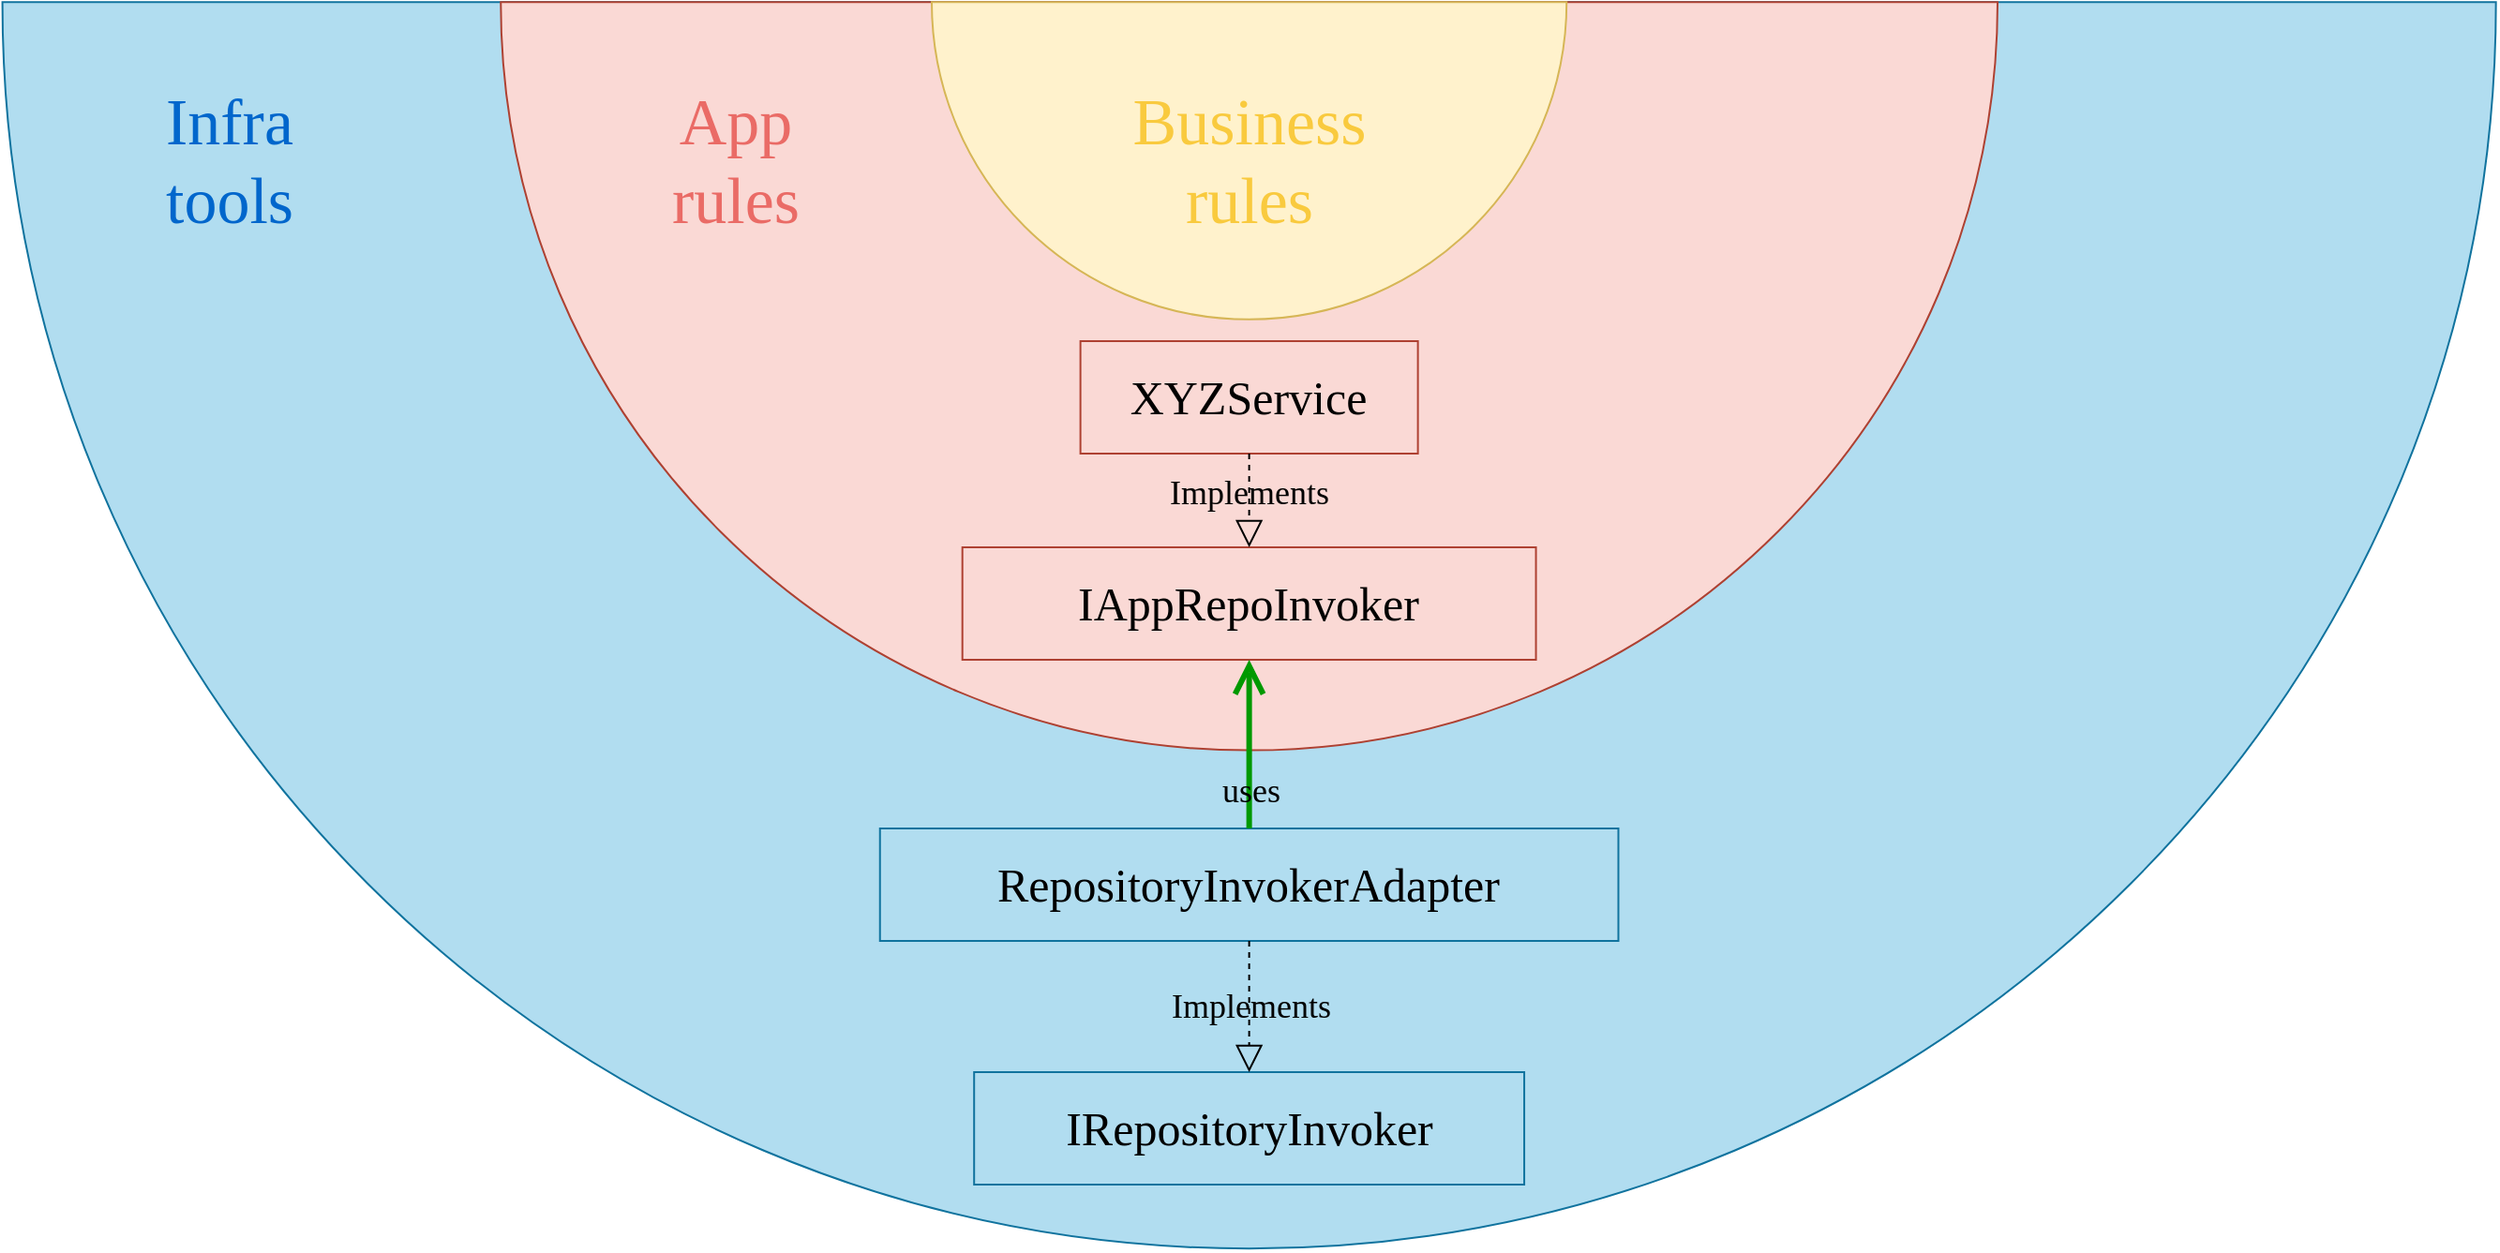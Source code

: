 <mxfile version="24.6.4" type="device" pages="5">
  <diagram name="Page-1" id="ZgKWM9bZ2FYvVSLqgu-F">
    <mxGraphModel dx="2052" dy="2644" grid="1" gridSize="10" guides="1" tooltips="1" connect="1" arrows="1" fold="1" page="1" pageScale="1" pageWidth="850" pageHeight="1100" math="0" shadow="0">
      <root>
        <mxCell id="0" />
        <mxCell id="1" parent="0" />
        <mxCell id="wsWo7CRpbEcM7KAHz1Ok-19" value="" style="verticalLabelPosition=bottom;verticalAlign=top;html=1;shape=mxgraph.basic.half_circle;rotation=0;fontFamily=menlo;fillColor=#b1ddf0;strokeColor=#10739e;" vertex="1" parent="1">
          <mxGeometry x="74.29" y="-290.88" width="1330.04" height="665.02" as="geometry" />
        </mxCell>
        <mxCell id="wsWo7CRpbEcM7KAHz1Ok-15" value="" style="verticalLabelPosition=bottom;verticalAlign=top;html=1;shape=mxgraph.basic.half_circle;rotation=0;fontFamily=menlo;fillColor=#fad9d5;strokeColor=#ae4132;" vertex="1" parent="1">
          <mxGeometry x="340.12" y="-290.88" width="798.38" height="399.19" as="geometry" />
        </mxCell>
        <mxCell id="wsWo7CRpbEcM7KAHz1Ok-14" value="" style="verticalLabelPosition=bottom;verticalAlign=top;html=1;shape=mxgraph.basic.half_circle;rotation=0;fontFamily=menlo;fillColor=#fff2cc;strokeColor=#d6b656;" vertex="1" parent="1">
          <mxGeometry x="570" y="-290.88" width="338.62" height="169.31" as="geometry" />
        </mxCell>
        <mxCell id="wsWo7CRpbEcM7KAHz1Ok-17" value="&lt;font style=&quot;font-size: 35px;&quot;&gt;Business&lt;/font&gt;&lt;div&gt;&lt;font style=&quot;font-size: 35px;&quot;&gt;rules&lt;/font&gt;&lt;/div&gt;" style="text;html=1;align=center;verticalAlign=middle;resizable=0;points=[];autosize=1;strokeColor=none;fillColor=none;fontStyle=0;fontFamily=menlo;fontColor=#f9ca3e;" vertex="1" parent="1">
          <mxGeometry x="644.31" y="-256.23" width="190" height="100" as="geometry" />
        </mxCell>
        <mxCell id="wsWo7CRpbEcM7KAHz1Ok-18" value="&lt;font style=&quot;font-size: 35px;&quot;&gt;App&lt;/font&gt;&lt;div&gt;&lt;font style=&quot;font-size: 35px;&quot;&gt;rules&lt;/font&gt;&lt;/div&gt;" style="text;html=1;align=center;verticalAlign=middle;resizable=0;points=[];autosize=1;strokeColor=none;fillColor=none;fontStyle=0;fontFamily=menlo;fontColor=#EA6B66;" vertex="1" parent="1">
          <mxGeometry x="400" y="-256.23" width="130" height="100" as="geometry" />
        </mxCell>
        <mxCell id="wsWo7CRpbEcM7KAHz1Ok-21" value="&lt;font&gt;&lt;span style=&quot;font-size: 35px;&quot;&gt;Infra&lt;/span&gt;&lt;/font&gt;&lt;div&gt;&lt;font&gt;&lt;span style=&quot;font-size: 35px;&quot;&gt;tools&lt;/span&gt;&lt;/font&gt;&lt;/div&gt;" style="text;html=1;align=center;verticalAlign=middle;resizable=0;points=[];autosize=1;strokeColor=none;fillColor=none;fontStyle=0;fontFamily=menlo;fontColor=#0066CC;" vertex="1" parent="1">
          <mxGeometry x="130" y="-256.23" width="130" height="100" as="geometry" />
        </mxCell>
        <mxCell id="wsWo7CRpbEcM7KAHz1Ok-4" value="&lt;font style=&quot;font-size: 25px;&quot;&gt;XYZService&lt;/font&gt;" style="whiteSpace=wrap;html=1;fontFamily=menlo;fontSize=25;fillColor=#fad9d5;strokeColor=#ae4132;" vertex="1" parent="1">
          <mxGeometry x="649.31" y="-110" width="180" height="60" as="geometry" />
        </mxCell>
        <mxCell id="wsWo7CRpbEcM7KAHz1Ok-7" value="&lt;font style=&quot;font-size: 25px;&quot;&gt;IAppRepoInvoker&lt;/font&gt;" style="whiteSpace=wrap;html=1;fontFamily=menlo;fontSize=25;fillColor=#fad9d5;strokeColor=#ae4132;" vertex="1" parent="1">
          <mxGeometry x="586.345" width="305.93" height="60" as="geometry" />
        </mxCell>
        <mxCell id="wsWo7CRpbEcM7KAHz1Ok-8" value="" style="endArrow=block;dashed=1;endFill=0;endSize=12;html=1;rounded=0;entryX=0.5;entryY=0;entryDx=0;entryDy=0;exitX=0.5;exitY=1;exitDx=0;exitDy=0;edgeStyle=orthogonalEdgeStyle;fontFamily=menlo;" edge="1" parent="1" source="wsWo7CRpbEcM7KAHz1Ok-4" target="wsWo7CRpbEcM7KAHz1Ok-7">
          <mxGeometry width="160" relative="1" as="geometry">
            <mxPoint x="1353.18" y="120" as="sourcePoint" />
            <mxPoint x="1493.18" y="210" as="targetPoint" />
          </mxGeometry>
        </mxCell>
        <mxCell id="wsWo7CRpbEcM7KAHz1Ok-11" value="&lt;font style=&quot;font-size: 18px;&quot;&gt;Implements&lt;/font&gt;" style="edgeLabel;html=1;align=center;verticalAlign=middle;resizable=0;points=[];fontColor=#000000;fontFamily=menlo;fontSize=18;labelBackgroundColor=none;" vertex="1" connectable="0" parent="wsWo7CRpbEcM7KAHz1Ok-8">
          <mxGeometry x="-0.186" y="-1" relative="1" as="geometry">
            <mxPoint as="offset" />
          </mxGeometry>
        </mxCell>
        <mxCell id="wsWo7CRpbEcM7KAHz1Ok-3" value="&lt;font style=&quot;font-size: 25px;&quot;&gt;RepositoryInvokerAdapter&lt;/font&gt;" style="whiteSpace=wrap;html=1;fontFamily=menlo;fontSize=25;fillColor=#b1ddf0;strokeColor=#10739e;" vertex="1" parent="1">
          <mxGeometry x="542.375" y="150" width="393.87" height="60" as="geometry" />
        </mxCell>
        <mxCell id="wsWo7CRpbEcM7KAHz1Ok-10" value="" style="endArrow=open;endFill=1;endSize=12;html=1;rounded=0;entryX=0.5;entryY=1;entryDx=0;entryDy=0;exitX=0.5;exitY=0;exitDx=0;exitDy=0;edgeStyle=orthogonalEdgeStyle;fontFamily=menlo;strokeWidth=3;strokeColor=#009900;" edge="1" parent="1" source="wsWo7CRpbEcM7KAHz1Ok-3" target="wsWo7CRpbEcM7KAHz1Ok-7">
          <mxGeometry width="160" relative="1" as="geometry">
            <mxPoint x="563.18" y="250" as="sourcePoint" />
            <mxPoint x="723.18" y="250" as="targetPoint" />
          </mxGeometry>
        </mxCell>
        <mxCell id="wsWo7CRpbEcM7KAHz1Ok-12" value="&lt;font style=&quot;font-size: 18px;&quot;&gt;uses&lt;/font&gt;" style="edgeLabel;html=1;align=center;verticalAlign=middle;resizable=0;points=[];fontColor=#000000;fontFamily=menlo;fontSize=18;labelBackgroundColor=none;" vertex="1" connectable="0" parent="wsWo7CRpbEcM7KAHz1Ok-10">
          <mxGeometry x="-0.02" relative="1" as="geometry">
            <mxPoint y="24" as="offset" />
          </mxGeometry>
        </mxCell>
        <mxCell id="wsWo7CRpbEcM7KAHz1Ok-5" value="&lt;font style=&quot;font-size: 25px;&quot;&gt;IRepositoryInvoker&lt;/font&gt;" style="whiteSpace=wrap;html=1;fontFamily=menlo;fontSize=25;fillColor=#b1ddf0;strokeColor=#10739e;" vertex="1" parent="1">
          <mxGeometry x="592.595" y="280" width="293.43" height="60" as="geometry" />
        </mxCell>
        <mxCell id="wsWo7CRpbEcM7KAHz1Ok-6" value="" style="endArrow=block;dashed=1;endFill=0;endSize=12;html=1;rounded=0;entryX=0.5;entryY=0;entryDx=0;entryDy=0;exitX=0.5;exitY=1;exitDx=0;exitDy=0;edgeStyle=orthogonalEdgeStyle;fontFamily=menlo;" edge="1" parent="1" source="wsWo7CRpbEcM7KAHz1Ok-3" target="wsWo7CRpbEcM7KAHz1Ok-5">
          <mxGeometry width="160" relative="1" as="geometry">
            <mxPoint x="563.18" y="250" as="sourcePoint" />
            <mxPoint x="723.18" y="250" as="targetPoint" />
          </mxGeometry>
        </mxCell>
        <mxCell id="wsWo7CRpbEcM7KAHz1Ok-13" value="&lt;span style=&quot;font-size: 18px;&quot;&gt;Implements&lt;/span&gt;" style="edgeLabel;html=1;align=center;verticalAlign=middle;resizable=0;points=[];fontColor=#000000;fontFamily=menlo;fontSize=18;labelBackgroundColor=none;" vertex="1" connectable="0" parent="wsWo7CRpbEcM7KAHz1Ok-6">
          <mxGeometry x="-0.005" relative="1" as="geometry">
            <mxPoint as="offset" />
          </mxGeometry>
        </mxCell>
      </root>
    </mxGraphModel>
  </diagram>
  <diagram id="GVr8TLmWJ6m1hPvlIQAJ" name="Page-2">
    <mxGraphModel dx="1026" dy="743" grid="1" gridSize="10" guides="1" tooltips="1" connect="1" arrows="1" fold="1" page="1" pageScale="1" pageWidth="850" pageHeight="1100" math="0" shadow="0">
      <root>
        <mxCell id="0" />
        <mxCell id="1" parent="0" />
        <mxCell id="6tFj-X0tbPknP7TDzQJk-7" value="" style="rounded=0;whiteSpace=wrap;html=1;fillColor=#eeeeee;strokeColor=#ffcc99;" parent="1" vertex="1">
          <mxGeometry x="160" y="70" width="500" height="150" as="geometry" />
        </mxCell>
        <mxCell id="6tFj-X0tbPknP7TDzQJk-13" value="" style="rounded=0;whiteSpace=wrap;html=1;fillColor=#eeeeee;strokeColor=#e1d5e7;" parent="1" vertex="1">
          <mxGeometry x="160" y="300" width="500" height="130" as="geometry" />
        </mxCell>
        <mxCell id="6tFj-X0tbPknP7TDzQJk-12" value="" style="rounded=0;whiteSpace=wrap;html=1;fillColor=#eeeeee;strokeColor=#cce5ff;" parent="1" vertex="1">
          <mxGeometry x="160" y="220" width="500" height="80" as="geometry" />
        </mxCell>
        <mxCell id="6tFj-X0tbPknP7TDzQJk-1" value="Logic" style="rounded=0;whiteSpace=wrap;html=1;fontFamily=menlo;fillColor=#cdeb8b;strokeColor=#36393d;" parent="1" vertex="1">
          <mxGeometry x="170" y="120" width="120" height="40" as="geometry" />
        </mxCell>
        <mxCell id="6tFj-X0tbPknP7TDzQJk-2" value="IAppRepoInvoker" style="rounded=0;whiteSpace=wrap;html=1;fontFamily=menlo;fillColor=#b0e3e6;strokeColor=#0e8088;" parent="1" vertex="1">
          <mxGeometry x="365" y="160" width="125" height="40" as="geometry" />
        </mxCell>
        <mxCell id="6tFj-X0tbPknP7TDzQJk-8" value="IAppRepoDiscovery" style="rounded=0;whiteSpace=wrap;html=1;fontFamily=menlo;fillColor=#b0e3e6;strokeColor=#0e8088;" parent="1" vertex="1">
          <mxGeometry x="510" y="80" width="125" height="40" as="geometry" />
        </mxCell>
        <mxCell id="6tFj-X0tbPknP7TDzQJk-10" value="Service" style="rounded=0;whiteSpace=wrap;html=1;fontFamily=menlo;fillColor=#cdeb8b;strokeColor=#36393d;" parent="1" vertex="1">
          <mxGeometry x="170" y="240" width="120" height="40" as="geometry" />
        </mxCell>
        <mxCell id="6tFj-X0tbPknP7TDzQJk-11" value="" style="endArrow=block;dashed=1;endFill=0;endSize=12;html=1;rounded=0;entryX=0.5;entryY=1;entryDx=0;entryDy=0;exitX=1;exitY=0.5;exitDx=0;exitDy=0;edgeStyle=orthogonalEdgeStyle;" parent="1" source="6tFj-X0tbPknP7TDzQJk-10" target="6tFj-X0tbPknP7TDzQJk-2" edge="1">
          <mxGeometry width="160" relative="1" as="geometry">
            <mxPoint x="290" y="430" as="sourcePoint" />
            <mxPoint x="430" y="240" as="targetPoint" />
          </mxGeometry>
        </mxCell>
        <mxCell id="6tFj-X0tbPknP7TDzQJk-14" value="RepoInvokerAdapter" style="rounded=0;whiteSpace=wrap;html=1;fontFamily=menlo;fillColor=#cdeb8b;strokeColor=#36393d;" parent="1" vertex="1">
          <mxGeometry x="170" y="310" width="150" height="40" as="geometry" />
        </mxCell>
        <mxCell id="6tFj-X0tbPknP7TDzQJk-15" value="IRepositoryInvoker" style="rounded=0;whiteSpace=wrap;html=1;fontFamily=menlo;fillColor=#e1d5e7;strokeColor=#9673a6;" parent="1" vertex="1">
          <mxGeometry x="170" y="380" width="150" height="40" as="geometry" />
        </mxCell>
        <mxCell id="6tFj-X0tbPknP7TDzQJk-18" value="" style="endArrow=open;endFill=1;endSize=12;html=1;rounded=0;entryX=0;entryY=0.5;entryDx=0;entryDy=0;exitX=1;exitY=0.5;exitDx=0;exitDy=0;edgeStyle=orthogonalEdgeStyle;" parent="1" source="6tFj-X0tbPknP7TDzQJk-1" target="6tFj-X0tbPknP7TDzQJk-8" edge="1">
          <mxGeometry width="160" relative="1" as="geometry">
            <mxPoint x="-40" y="390" as="sourcePoint" />
            <mxPoint x="120" y="390" as="targetPoint" />
          </mxGeometry>
        </mxCell>
        <mxCell id="6tFj-X0tbPknP7TDzQJk-19" value="" style="endArrow=open;endFill=1;endSize=12;html=1;rounded=0;entryX=0;entryY=0.5;entryDx=0;entryDy=0;exitX=0.5;exitY=1;exitDx=0;exitDy=0;edgeStyle=orthogonalEdgeStyle;" parent="1" source="6tFj-X0tbPknP7TDzQJk-1" target="6tFj-X0tbPknP7TDzQJk-2" edge="1">
          <mxGeometry width="160" relative="1" as="geometry">
            <mxPoint x="300" y="160" as="sourcePoint" />
            <mxPoint x="375" y="120" as="targetPoint" />
          </mxGeometry>
        </mxCell>
        <mxCell id="6tFj-X0tbPknP7TDzQJk-20" value="" style="endArrow=open;endFill=1;endSize=12;html=1;rounded=0;entryX=0.75;entryY=1;entryDx=0;entryDy=0;exitX=1;exitY=0.5;exitDx=0;exitDy=0;edgeStyle=orthogonalEdgeStyle;" parent="1" source="6tFj-X0tbPknP7TDzQJk-14" target="6tFj-X0tbPknP7TDzQJk-2" edge="1">
          <mxGeometry width="160" relative="1" as="geometry">
            <mxPoint x="-40" y="390" as="sourcePoint" />
            <mxPoint x="120" y="390" as="targetPoint" />
          </mxGeometry>
        </mxCell>
        <mxCell id="6tFj-X0tbPknP7TDzQJk-21" value="" style="endArrow=block;dashed=1;endFill=0;endSize=12;html=1;rounded=0;entryX=0.5;entryY=0;entryDx=0;entryDy=0;exitX=0.5;exitY=1;exitDx=0;exitDy=0;edgeStyle=orthogonalEdgeStyle;" parent="1" source="6tFj-X0tbPknP7TDzQJk-14" target="6tFj-X0tbPknP7TDzQJk-15" edge="1">
          <mxGeometry width="160" relative="1" as="geometry">
            <mxPoint x="300" y="330" as="sourcePoint" />
            <mxPoint x="437" y="230" as="targetPoint" />
          </mxGeometry>
        </mxCell>
        <mxCell id="6tFj-X0tbPknP7TDzQJk-23" value="RepoDiscoveryAdapter" style="rounded=0;whiteSpace=wrap;html=1;fontFamily=menlo;fillColor=#cdeb8b;strokeColor=#36393d;" parent="1" vertex="1">
          <mxGeometry x="497.5" y="310" width="150" height="40" as="geometry" />
        </mxCell>
        <mxCell id="6tFj-X0tbPknP7TDzQJk-24" value="RepositoryDiscovery" style="rounded=0;whiteSpace=wrap;html=1;fontFamily=menlo;fillColor=#e1d5e7;strokeColor=#9673a6;" parent="1" vertex="1">
          <mxGeometry x="497.5" y="380" width="150" height="40" as="geometry" />
        </mxCell>
        <mxCell id="6tFj-X0tbPknP7TDzQJk-25" value="" style="endArrow=block;dashed=1;endFill=0;endSize=12;html=1;rounded=0;entryX=0.5;entryY=1;entryDx=0;entryDy=0;exitX=0.5;exitY=0;exitDx=0;exitDy=0;edgeStyle=orthogonalEdgeStyle;" parent="1" source="6tFj-X0tbPknP7TDzQJk-23" target="6tFj-X0tbPknP7TDzQJk-8" edge="1">
          <mxGeometry width="160" relative="1" as="geometry">
            <mxPoint x="300" y="330" as="sourcePoint" />
            <mxPoint x="437" y="230" as="targetPoint" />
          </mxGeometry>
        </mxCell>
        <mxCell id="6tFj-X0tbPknP7TDzQJk-26" value="" style="endArrow=open;endFill=1;endSize=12;html=1;rounded=0;entryX=0.5;entryY=0;entryDx=0;entryDy=0;exitX=0.5;exitY=1;exitDx=0;exitDy=0;" parent="1" source="6tFj-X0tbPknP7TDzQJk-23" target="6tFj-X0tbPknP7TDzQJk-24" edge="1">
          <mxGeometry width="160" relative="1" as="geometry">
            <mxPoint x="330" y="490" as="sourcePoint" />
            <mxPoint x="469" y="230" as="targetPoint" />
          </mxGeometry>
        </mxCell>
        <mxCell id="6tFj-X0tbPknP7TDzQJk-30" value="Core" style="html=1;whiteSpace=wrap;rotation=-90;fillColor=#ffcc99;strokeColor=none;" parent="1" vertex="1">
          <mxGeometry x="75" y="135" width="150" height="20" as="geometry" />
        </mxCell>
        <mxCell id="6tFj-X0tbPknP7TDzQJk-31" value="App" style="html=1;whiteSpace=wrap;rotation=-90;fillColor=#cce5ff;strokeColor=none;" parent="1" vertex="1">
          <mxGeometry x="110" y="250" width="80" height="20" as="geometry" />
        </mxCell>
        <mxCell id="6tFj-X0tbPknP7TDzQJk-32" value="Infra" style="html=1;whiteSpace=wrap;rotation=-90;fillColor=#e1d5e7;strokeColor=none;" parent="1" vertex="1">
          <mxGeometry x="85" y="355" width="130" height="20" as="geometry" />
        </mxCell>
      </root>
    </mxGraphModel>
  </diagram>
  <diagram name="Page-3" id="BJ8CShvHMhnZIDGWk29s">
    <mxGraphModel dx="1026" dy="743" grid="1" gridSize="10" guides="1" tooltips="1" connect="1" arrows="1" fold="1" page="1" pageScale="1" pageWidth="850" pageHeight="1100" math="0" shadow="0">
      <root>
        <mxCell id="C4HTTPle2WAxQ-_xg0aB-0" />
        <mxCell id="C4HTTPle2WAxQ-_xg0aB-1" parent="C4HTTPle2WAxQ-_xg0aB-0" />
        <mxCell id="5Ru4cV3EY5tFGdCL1MbW-0" value="" style="rounded=0;whiteSpace=wrap;html=1;fillColor=#eeeeee;strokeColor=#ffcc99;" parent="C4HTTPle2WAxQ-_xg0aB-1" vertex="1">
          <mxGeometry x="160" y="70" width="500" height="150" as="geometry" />
        </mxCell>
        <mxCell id="5Ru4cV3EY5tFGdCL1MbW-1" value="" style="rounded=0;whiteSpace=wrap;html=1;fillColor=#eeeeee;strokeColor=#e1d5e7;" parent="C4HTTPle2WAxQ-_xg0aB-1" vertex="1">
          <mxGeometry x="160" y="300" width="500" height="130" as="geometry" />
        </mxCell>
        <mxCell id="5Ru4cV3EY5tFGdCL1MbW-2" value="" style="rounded=0;whiteSpace=wrap;html=1;fillColor=#eeeeee;strokeColor=#cce5ff;" parent="C4HTTPle2WAxQ-_xg0aB-1" vertex="1">
          <mxGeometry x="160" y="220" width="500" height="80" as="geometry" />
        </mxCell>
        <mxCell id="5Ru4cV3EY5tFGdCL1MbW-3" value="Logic" style="rounded=0;whiteSpace=wrap;html=1;fontFamily=menlo;fillColor=#cdeb8b;strokeColor=#36393d;" parent="C4HTTPle2WAxQ-_xg0aB-1" vertex="1">
          <mxGeometry x="170" y="120" width="120" height="40" as="geometry" />
        </mxCell>
        <mxCell id="5Ru4cV3EY5tFGdCL1MbW-4" value="IAppRepoInvoker" style="rounded=0;whiteSpace=wrap;html=1;fontFamily=menlo;fillColor=#b0e3e6;strokeColor=#0e8088;" parent="C4HTTPle2WAxQ-_xg0aB-1" vertex="1">
          <mxGeometry x="365" y="160" width="125" height="40" as="geometry" />
        </mxCell>
        <mxCell id="5Ru4cV3EY5tFGdCL1MbW-5" value="IAppRepoDiscovery" style="rounded=0;whiteSpace=wrap;html=1;fontFamily=menlo;fillColor=#b0e3e6;strokeColor=#0e8088;" parent="C4HTTPle2WAxQ-_xg0aB-1" vertex="1">
          <mxGeometry x="510" y="80" width="125" height="40" as="geometry" />
        </mxCell>
        <mxCell id="5Ru4cV3EY5tFGdCL1MbW-6" value="Service" style="rounded=0;whiteSpace=wrap;html=1;fontFamily=menlo;fillColor=#cdeb8b;strokeColor=#36393d;" parent="C4HTTPle2WAxQ-_xg0aB-1" vertex="1">
          <mxGeometry x="170" y="240" width="120" height="40" as="geometry" />
        </mxCell>
        <mxCell id="5Ru4cV3EY5tFGdCL1MbW-7" value="" style="endArrow=block;dashed=1;endFill=0;endSize=12;html=1;rounded=0;entryX=0.5;entryY=1;entryDx=0;entryDy=0;exitX=0.5;exitY=0;exitDx=0;exitDy=0;edgeStyle=orthogonalEdgeStyle;" parent="C4HTTPle2WAxQ-_xg0aB-1" source="5Ru4cV3EY5tFGdCL1MbW-21" target="5Ru4cV3EY5tFGdCL1MbW-4" edge="1">
          <mxGeometry width="160" relative="1" as="geometry">
            <mxPoint x="290" y="430" as="sourcePoint" />
            <mxPoint x="430" y="240" as="targetPoint" />
            <Array as="points">
              <mxPoint x="380" y="230" />
              <mxPoint x="427" y="230" />
            </Array>
          </mxGeometry>
        </mxCell>
        <mxCell id="5Ru4cV3EY5tFGdCL1MbW-8" value="RepoInvokerAdapter" style="rounded=0;whiteSpace=wrap;html=1;fontFamily=menlo;fillColor=#cdeb8b;strokeColor=#36393d;" parent="C4HTTPle2WAxQ-_xg0aB-1" vertex="1">
          <mxGeometry x="170" y="310" width="150" height="40" as="geometry" />
        </mxCell>
        <mxCell id="5Ru4cV3EY5tFGdCL1MbW-9" value="IRepositoryInvoker" style="rounded=0;whiteSpace=wrap;html=1;fontFamily=menlo;fillColor=#e1d5e7;strokeColor=#9673a6;" parent="C4HTTPle2WAxQ-_xg0aB-1" vertex="1">
          <mxGeometry x="170" y="380" width="150" height="40" as="geometry" />
        </mxCell>
        <mxCell id="5Ru4cV3EY5tFGdCL1MbW-10" value="" style="endArrow=open;endFill=1;endSize=12;html=1;rounded=0;entryX=0;entryY=0.5;entryDx=0;entryDy=0;exitX=1;exitY=0.5;exitDx=0;exitDy=0;edgeStyle=orthogonalEdgeStyle;" parent="C4HTTPle2WAxQ-_xg0aB-1" source="5Ru4cV3EY5tFGdCL1MbW-3" target="5Ru4cV3EY5tFGdCL1MbW-5" edge="1">
          <mxGeometry width="160" relative="1" as="geometry">
            <mxPoint x="-40" y="390" as="sourcePoint" />
            <mxPoint x="120" y="390" as="targetPoint" />
          </mxGeometry>
        </mxCell>
        <mxCell id="5Ru4cV3EY5tFGdCL1MbW-11" value="" style="endArrow=open;endFill=1;endSize=12;html=1;rounded=0;entryX=0;entryY=0.5;entryDx=0;entryDy=0;exitX=0.5;exitY=1;exitDx=0;exitDy=0;edgeStyle=orthogonalEdgeStyle;" parent="C4HTTPle2WAxQ-_xg0aB-1" source="5Ru4cV3EY5tFGdCL1MbW-3" target="5Ru4cV3EY5tFGdCL1MbW-4" edge="1">
          <mxGeometry width="160" relative="1" as="geometry">
            <mxPoint x="300" y="160" as="sourcePoint" />
            <mxPoint x="375" y="120" as="targetPoint" />
          </mxGeometry>
        </mxCell>
        <mxCell id="5Ru4cV3EY5tFGdCL1MbW-12" value="" style="endArrow=open;endFill=1;endSize=12;html=1;rounded=0;entryX=0.75;entryY=1;entryDx=0;entryDy=0;exitX=1;exitY=0.5;exitDx=0;exitDy=0;edgeStyle=orthogonalEdgeStyle;" parent="C4HTTPle2WAxQ-_xg0aB-1" source="5Ru4cV3EY5tFGdCL1MbW-8" target="5Ru4cV3EY5tFGdCL1MbW-4" edge="1">
          <mxGeometry width="160" relative="1" as="geometry">
            <mxPoint x="-40" y="390" as="sourcePoint" />
            <mxPoint x="120" y="390" as="targetPoint" />
          </mxGeometry>
        </mxCell>
        <mxCell id="5Ru4cV3EY5tFGdCL1MbW-13" value="" style="endArrow=block;dashed=1;endFill=0;endSize=12;html=1;rounded=0;entryX=0.5;entryY=0;entryDx=0;entryDy=0;exitX=0.5;exitY=1;exitDx=0;exitDy=0;edgeStyle=orthogonalEdgeStyle;" parent="C4HTTPle2WAxQ-_xg0aB-1" source="5Ru4cV3EY5tFGdCL1MbW-8" target="5Ru4cV3EY5tFGdCL1MbW-9" edge="1">
          <mxGeometry width="160" relative="1" as="geometry">
            <mxPoint x="300" y="330" as="sourcePoint" />
            <mxPoint x="437" y="230" as="targetPoint" />
          </mxGeometry>
        </mxCell>
        <mxCell id="5Ru4cV3EY5tFGdCL1MbW-14" value="RepoDiscoveryAdapter" style="rounded=0;whiteSpace=wrap;html=1;fontFamily=menlo;fillColor=#cdeb8b;strokeColor=#36393d;" parent="C4HTTPle2WAxQ-_xg0aB-1" vertex="1">
          <mxGeometry x="497.5" y="310" width="150" height="40" as="geometry" />
        </mxCell>
        <mxCell id="5Ru4cV3EY5tFGdCL1MbW-15" value="RepositoryDiscovery" style="rounded=0;whiteSpace=wrap;html=1;fontFamily=menlo;fillColor=#e1d5e7;strokeColor=#9673a6;" parent="C4HTTPle2WAxQ-_xg0aB-1" vertex="1">
          <mxGeometry x="497.5" y="380" width="150" height="40" as="geometry" />
        </mxCell>
        <mxCell id="5Ru4cV3EY5tFGdCL1MbW-16" value="" style="endArrow=block;dashed=1;endFill=0;endSize=12;html=1;rounded=0;entryX=0.5;entryY=1;entryDx=0;entryDy=0;exitX=0.5;exitY=0;exitDx=0;exitDy=0;edgeStyle=orthogonalEdgeStyle;" parent="C4HTTPle2WAxQ-_xg0aB-1" source="5Ru4cV3EY5tFGdCL1MbW-14" target="5Ru4cV3EY5tFGdCL1MbW-5" edge="1">
          <mxGeometry width="160" relative="1" as="geometry">
            <mxPoint x="300" y="330" as="sourcePoint" />
            <mxPoint x="437" y="230" as="targetPoint" />
          </mxGeometry>
        </mxCell>
        <mxCell id="5Ru4cV3EY5tFGdCL1MbW-17" value="" style="endArrow=open;endFill=1;endSize=12;html=1;rounded=0;entryX=0.5;entryY=0;entryDx=0;entryDy=0;exitX=0.5;exitY=1;exitDx=0;exitDy=0;" parent="C4HTTPle2WAxQ-_xg0aB-1" source="5Ru4cV3EY5tFGdCL1MbW-14" target="5Ru4cV3EY5tFGdCL1MbW-15" edge="1">
          <mxGeometry width="160" relative="1" as="geometry">
            <mxPoint x="330" y="490" as="sourcePoint" />
            <mxPoint x="469" y="230" as="targetPoint" />
          </mxGeometry>
        </mxCell>
        <mxCell id="5Ru4cV3EY5tFGdCL1MbW-18" value="Core" style="html=1;whiteSpace=wrap;rotation=-90;fillColor=#ffcc99;strokeColor=none;" parent="C4HTTPle2WAxQ-_xg0aB-1" vertex="1">
          <mxGeometry x="75" y="135" width="150" height="20" as="geometry" />
        </mxCell>
        <mxCell id="5Ru4cV3EY5tFGdCL1MbW-19" value="App" style="html=1;whiteSpace=wrap;rotation=-90;fillColor=#cce5ff;strokeColor=none;" parent="C4HTTPle2WAxQ-_xg0aB-1" vertex="1">
          <mxGeometry x="110" y="250" width="80" height="20" as="geometry" />
        </mxCell>
        <mxCell id="5Ru4cV3EY5tFGdCL1MbW-20" value="Infra" style="html=1;whiteSpace=wrap;rotation=-90;fillColor=#e1d5e7;strokeColor=none;" parent="C4HTTPle2WAxQ-_xg0aB-1" vertex="1">
          <mxGeometry x="85" y="355" width="130" height="20" as="geometry" />
        </mxCell>
        <mxCell id="5Ru4cV3EY5tFGdCL1MbW-21" value="RepoInvoker" style="rounded=0;whiteSpace=wrap;html=1;fontFamily=menlo;fillColor=#ffcccc;strokeColor=#36393d;" parent="C4HTTPle2WAxQ-_xg0aB-1" vertex="1">
          <mxGeometry x="320" y="240" width="120" height="40" as="geometry" />
        </mxCell>
        <mxCell id="5Ru4cV3EY5tFGdCL1MbW-22" value="" style="endArrow=open;endFill=1;endSize=12;html=1;rounded=0;entryX=1;entryY=0.5;entryDx=0;entryDy=0;exitX=0;exitY=0.5;exitDx=0;exitDy=0;edgeStyle=orthogonalEdgeStyle;" parent="C4HTTPle2WAxQ-_xg0aB-1" source="5Ru4cV3EY5tFGdCL1MbW-21" target="5Ru4cV3EY5tFGdCL1MbW-6" edge="1">
          <mxGeometry width="160" relative="1" as="geometry">
            <mxPoint x="300" y="150" as="sourcePoint" />
            <mxPoint x="375" y="190" as="targetPoint" />
          </mxGeometry>
        </mxCell>
      </root>
    </mxGraphModel>
  </diagram>
  <diagram name="Page-4" id="HmtpOn7n4awZeynksFmc">
    <mxGraphModel dx="684" dy="495" grid="1" gridSize="10" guides="1" tooltips="1" connect="1" arrows="1" fold="1" page="1" pageScale="1" pageWidth="850" pageHeight="1100" math="0" shadow="0">
      <root>
        <mxCell id="o5u1NAnicBwlMVuPSQyU-0" />
        <mxCell id="o5u1NAnicBwlMVuPSQyU-1" parent="o5u1NAnicBwlMVuPSQyU-0" />
        <mxCell id="o5u1NAnicBwlMVuPSQyU-3" value="" style="rounded=0;whiteSpace=wrap;html=1;fillColor=#eeeeee;strokeColor=#e1d5e7;" parent="o5u1NAnicBwlMVuPSQyU-1" vertex="1">
          <mxGeometry x="160" y="360" width="500" height="130" as="geometry" />
        </mxCell>
        <mxCell id="o5u1NAnicBwlMVuPSQyU-2" value="" style="rounded=0;whiteSpace=wrap;html=1;fillColor=#eeeeee;strokeColor=#ffcc99;" parent="o5u1NAnicBwlMVuPSQyU-1" vertex="1">
          <mxGeometry x="160" y="110" width="500" height="110" as="geometry" />
        </mxCell>
        <mxCell id="o5u1NAnicBwlMVuPSQyU-4" value="" style="rounded=0;whiteSpace=wrap;html=1;fillColor=#eeeeee;strokeColor=#cce5ff;" parent="o5u1NAnicBwlMVuPSQyU-1" vertex="1">
          <mxGeometry x="160" y="220" width="500" height="140" as="geometry" />
        </mxCell>
        <mxCell id="Aa-UAUC7tR6IetQLY6LU-0" value="RepoHTTPInvoker" style="rounded=0;whiteSpace=wrap;html=1;fontFamily=menlo;fillColor=#ffcccc;strokeColor=#36393d;" parent="o5u1NAnicBwlMVuPSQyU-1" vertex="1">
          <mxGeometry x="386" y="314" width="130" height="40" as="geometry" />
        </mxCell>
        <mxCell id="TEdXxtwS2bGDz4C09WtM-0" value="RepoHTTPReceiver" style="rounded=0;whiteSpace=wrap;html=1;fontFamily=menlo;fillColor=#f9f7ed;strokeColor=#B3B3B3;" parent="o5u1NAnicBwlMVuPSQyU-1" vertex="1">
          <mxGeometry x="370" y="286" width="130" height="40" as="geometry" />
        </mxCell>
        <mxCell id="o5u1NAnicBwlMVuPSQyU-5" value="Logic" style="rounded=0;whiteSpace=wrap;html=1;fontFamily=menlo;fillColor=#cdeb8b;strokeColor=#36393d;" parent="o5u1NAnicBwlMVuPSQyU-1" vertex="1">
          <mxGeometry x="170" y="120" width="120" height="40" as="geometry" />
        </mxCell>
        <mxCell id="o5u1NAnicBwlMVuPSQyU-6" value="IAppRepoInvoker" style="rounded=0;whiteSpace=wrap;html=1;fontFamily=menlo;fillColor=#b0e3e6;strokeColor=#0e8088;" parent="o5u1NAnicBwlMVuPSQyU-1" vertex="1">
          <mxGeometry x="318" y="160" width="125" height="40" as="geometry" />
        </mxCell>
        <mxCell id="o5u1NAnicBwlMVuPSQyU-7" value="IAppRepoDiscovery" style="rounded=0;whiteSpace=wrap;html=1;fontFamily=menlo;fillColor=#b0e3e6;strokeColor=#0e8088;" parent="o5u1NAnicBwlMVuPSQyU-1" vertex="1">
          <mxGeometry x="503" y="120" width="125" height="40" as="geometry" />
        </mxCell>
        <mxCell id="o5u1NAnicBwlMVuPSQyU-8" value="Service" style="rounded=0;whiteSpace=wrap;html=1;fontFamily=menlo;fillColor=#cdeb8b;strokeColor=#36393d;" parent="o5u1NAnicBwlMVuPSQyU-1" vertex="1">
          <mxGeometry x="170" y="265" width="120" height="40" as="geometry" />
        </mxCell>
        <mxCell id="o5u1NAnicBwlMVuPSQyU-9" value="" style="endArrow=block;dashed=1;endFill=0;endSize=12;html=1;rounded=0;entryX=0.5;entryY=1;entryDx=0;entryDy=0;exitX=0.5;exitY=0;exitDx=0;exitDy=0;edgeStyle=orthogonalEdgeStyle;" parent="o5u1NAnicBwlMVuPSQyU-1" source="o5u1NAnicBwlMVuPSQyU-23" target="o5u1NAnicBwlMVuPSQyU-6" edge="1">
          <mxGeometry width="160" relative="1" as="geometry">
            <mxPoint x="290" y="430" as="sourcePoint" />
            <mxPoint x="430" y="240" as="targetPoint" />
            <Array as="points">
              <mxPoint x="435" y="230" />
              <mxPoint x="381" y="230" />
            </Array>
          </mxGeometry>
        </mxCell>
        <mxCell id="o5u1NAnicBwlMVuPSQyU-10" value="RepoInvokerAdapter" style="rounded=0;whiteSpace=wrap;html=1;fontFamily=menlo;fillColor=#cdeb8b;strokeColor=#36393d;" parent="o5u1NAnicBwlMVuPSQyU-1" vertex="1">
          <mxGeometry x="170" y="370" width="150" height="40" as="geometry" />
        </mxCell>
        <mxCell id="o5u1NAnicBwlMVuPSQyU-11" value="IRepositoryInvoker" style="rounded=0;whiteSpace=wrap;html=1;fontFamily=menlo;fillColor=#e1d5e7;strokeColor=#9673a6;" parent="o5u1NAnicBwlMVuPSQyU-1" vertex="1">
          <mxGeometry x="170" y="440" width="150" height="40" as="geometry" />
        </mxCell>
        <mxCell id="o5u1NAnicBwlMVuPSQyU-12" value="" style="endArrow=open;endFill=1;endSize=12;html=1;rounded=0;entryX=0;entryY=0.5;entryDx=0;entryDy=0;exitX=1;exitY=0.5;exitDx=0;exitDy=0;edgeStyle=orthogonalEdgeStyle;" parent="o5u1NAnicBwlMVuPSQyU-1" source="o5u1NAnicBwlMVuPSQyU-5" target="o5u1NAnicBwlMVuPSQyU-7" edge="1">
          <mxGeometry width="160" relative="1" as="geometry">
            <mxPoint x="-40" y="390" as="sourcePoint" />
            <mxPoint x="120" y="390" as="targetPoint" />
          </mxGeometry>
        </mxCell>
        <mxCell id="o5u1NAnicBwlMVuPSQyU-13" value="" style="endArrow=open;endFill=1;endSize=12;html=1;rounded=0;entryX=0;entryY=0.5;entryDx=0;entryDy=0;exitX=0.5;exitY=1;exitDx=0;exitDy=0;edgeStyle=orthogonalEdgeStyle;" parent="o5u1NAnicBwlMVuPSQyU-1" source="o5u1NAnicBwlMVuPSQyU-5" target="o5u1NAnicBwlMVuPSQyU-6" edge="1">
          <mxGeometry width="160" relative="1" as="geometry">
            <mxPoint x="300" y="160" as="sourcePoint" />
            <mxPoint x="375" y="120" as="targetPoint" />
          </mxGeometry>
        </mxCell>
        <mxCell id="o5u1NAnicBwlMVuPSQyU-14" value="" style="endArrow=open;endFill=1;endSize=12;html=1;rounded=0;entryX=0.25;entryY=1;entryDx=0;entryDy=0;edgeStyle=orthogonalEdgeStyle;jumpStyle=none;" parent="o5u1NAnicBwlMVuPSQyU-1" target="o5u1NAnicBwlMVuPSQyU-6" edge="1">
          <mxGeometry width="160" relative="1" as="geometry">
            <mxPoint x="320" y="390" as="sourcePoint" />
            <mxPoint x="120" y="390" as="targetPoint" />
            <Array as="points">
              <mxPoint x="350" y="390" />
              <mxPoint x="350" y="295" />
            </Array>
          </mxGeometry>
        </mxCell>
        <mxCell id="o5u1NAnicBwlMVuPSQyU-15" value="" style="endArrow=block;dashed=1;endFill=0;endSize=12;html=1;rounded=0;entryX=0.5;entryY=0;entryDx=0;entryDy=0;exitX=0.5;exitY=1;exitDx=0;exitDy=0;edgeStyle=orthogonalEdgeStyle;" parent="o5u1NAnicBwlMVuPSQyU-1" source="o5u1NAnicBwlMVuPSQyU-10" target="o5u1NAnicBwlMVuPSQyU-11" edge="1">
          <mxGeometry width="160" relative="1" as="geometry">
            <mxPoint x="300" y="330" as="sourcePoint" />
            <mxPoint x="437" y="230" as="targetPoint" />
          </mxGeometry>
        </mxCell>
        <mxCell id="o5u1NAnicBwlMVuPSQyU-16" value="RepoDiscoveryAdapter" style="rounded=0;whiteSpace=wrap;html=1;fontFamily=menlo;fillColor=#cdeb8b;strokeColor=#36393d;" parent="o5u1NAnicBwlMVuPSQyU-1" vertex="1">
          <mxGeometry x="490.5" y="370" width="150" height="40" as="geometry" />
        </mxCell>
        <mxCell id="o5u1NAnicBwlMVuPSQyU-17" value="RepositoryDiscovery" style="rounded=0;whiteSpace=wrap;html=1;fontFamily=menlo;fillColor=#e1d5e7;strokeColor=#9673a6;" parent="o5u1NAnicBwlMVuPSQyU-1" vertex="1">
          <mxGeometry x="490.5" y="440" width="150" height="40" as="geometry" />
        </mxCell>
        <mxCell id="o5u1NAnicBwlMVuPSQyU-18" value="" style="endArrow=block;dashed=1;endFill=0;endSize=12;html=1;rounded=0;entryX=0.5;entryY=1;entryDx=0;entryDy=0;exitX=0.5;exitY=0;exitDx=0;exitDy=0;edgeStyle=orthogonalEdgeStyle;" parent="o5u1NAnicBwlMVuPSQyU-1" source="o5u1NAnicBwlMVuPSQyU-16" target="o5u1NAnicBwlMVuPSQyU-7" edge="1">
          <mxGeometry width="160" relative="1" as="geometry">
            <mxPoint x="300" y="330" as="sourcePoint" />
            <mxPoint x="437" y="230" as="targetPoint" />
          </mxGeometry>
        </mxCell>
        <mxCell id="o5u1NAnicBwlMVuPSQyU-19" value="" style="endArrow=open;endFill=1;endSize=12;html=1;rounded=0;entryX=0.5;entryY=0;entryDx=0;entryDy=0;exitX=0.5;exitY=1;exitDx=0;exitDy=0;" parent="o5u1NAnicBwlMVuPSQyU-1" source="o5u1NAnicBwlMVuPSQyU-16" target="o5u1NAnicBwlMVuPSQyU-17" edge="1">
          <mxGeometry width="160" relative="1" as="geometry">
            <mxPoint x="330" y="490" as="sourcePoint" />
            <mxPoint x="469" y="230" as="targetPoint" />
          </mxGeometry>
        </mxCell>
        <mxCell id="o5u1NAnicBwlMVuPSQyU-20" value="Core" style="html=1;whiteSpace=wrap;rotation=-90;fillColor=#ffcc99;strokeColor=none;" parent="o5u1NAnicBwlMVuPSQyU-1" vertex="1">
          <mxGeometry x="95" y="155" width="110" height="20" as="geometry" />
        </mxCell>
        <mxCell id="o5u1NAnicBwlMVuPSQyU-21" value="App" style="html=1;whiteSpace=wrap;rotation=-90;fillColor=#cce5ff;strokeColor=none;" parent="o5u1NAnicBwlMVuPSQyU-1" vertex="1">
          <mxGeometry x="80" y="280" width="140" height="20" as="geometry" />
        </mxCell>
        <mxCell id="o5u1NAnicBwlMVuPSQyU-22" value="Infra" style="html=1;whiteSpace=wrap;rotation=-90;fillColor=#e1d5e7;strokeColor=none;" parent="o5u1NAnicBwlMVuPSQyU-1" vertex="1">
          <mxGeometry x="85" y="415" width="130" height="20" as="geometry" />
        </mxCell>
        <mxCell id="o5u1NAnicBwlMVuPSQyU-23" value="RepoDirectInvoker" style="rounded=0;whiteSpace=wrap;html=1;fontFamily=menlo;fillColor=#ffcccc;strokeColor=#36393d;" parent="o5u1NAnicBwlMVuPSQyU-1" vertex="1">
          <mxGeometry x="370" y="240" width="130" height="40" as="geometry" />
        </mxCell>
        <mxCell id="o5u1NAnicBwlMVuPSQyU-24" value="" style="endArrow=open;endFill=1;endSize=12;html=1;rounded=0;entryX=1;entryY=0.5;entryDx=0;entryDy=0;exitX=0;exitY=0.5;exitDx=0;exitDy=0;edgeStyle=orthogonalEdgeStyle;jumpStyle=arc;" parent="o5u1NAnicBwlMVuPSQyU-1" source="o5u1NAnicBwlMVuPSQyU-23" target="o5u1NAnicBwlMVuPSQyU-8" edge="1">
          <mxGeometry width="160" relative="1" as="geometry">
            <mxPoint x="583" y="410" as="sourcePoint" />
            <mxPoint x="583" y="440" as="targetPoint" />
          </mxGeometry>
        </mxCell>
        <mxCell id="TEdXxtwS2bGDz4C09WtM-1" value="" style="endArrow=open;endFill=1;endSize=12;html=1;rounded=0;entryX=1;entryY=0.5;entryDx=0;entryDy=0;exitX=0;exitY=0.5;exitDx=0;exitDy=0;edgeStyle=orthogonalEdgeStyle;jumpStyle=arc;" parent="o5u1NAnicBwlMVuPSQyU-1" source="TEdXxtwS2bGDz4C09WtM-0" target="o5u1NAnicBwlMVuPSQyU-8" edge="1">
          <mxGeometry width="160" relative="1" as="geometry">
            <mxPoint x="370" y="260" as="sourcePoint" />
            <mxPoint x="300" y="295" as="targetPoint" />
          </mxGeometry>
        </mxCell>
        <mxCell id="bcdmCU4YANKoidtsGDpg-0" value="" style="endArrow=block;dashed=1;endFill=0;endSize=12;html=1;rounded=0;entryX=1;entryY=0.5;entryDx=0;entryDy=0;exitX=1;exitY=0.75;exitDx=0;exitDy=0;edgeStyle=orthogonalEdgeStyle;" parent="o5u1NAnicBwlMVuPSQyU-1" source="Aa-UAUC7tR6IetQLY6LU-0" target="o5u1NAnicBwlMVuPSQyU-6" edge="1">
          <mxGeometry width="160" relative="1" as="geometry">
            <mxPoint x="435" y="250" as="sourcePoint" />
            <mxPoint x="388" y="210" as="targetPoint" />
            <Array as="points">
              <mxPoint x="550" y="344" />
              <mxPoint x="550" y="180" />
            </Array>
          </mxGeometry>
        </mxCell>
        <mxCell id="VrYzPyhl85wKjTe4ASuj-1" value="" style="html=1;verticalAlign=bottom;endArrow=block;rounded=0;entryX=1;entryY=0.5;entryDx=0;entryDy=0;exitX=1;exitY=0.5;exitDx=0;exitDy=0;edgeStyle=orthogonalEdgeStyle;strokeColor=#4D4D4D;" edge="1" parent="o5u1NAnicBwlMVuPSQyU-1" source="Aa-UAUC7tR6IetQLY6LU-0" target="TEdXxtwS2bGDz4C09WtM-0">
          <mxGeometry width="80" relative="1" as="geometry">
            <mxPoint x="400" y="310" as="sourcePoint" />
            <mxPoint x="480" y="310" as="targetPoint" />
            <Array as="points">
              <mxPoint x="530" y="334" />
              <mxPoint x="530" y="306" />
            </Array>
          </mxGeometry>
        </mxCell>
        <mxCell id="VrYzPyhl85wKjTe4ASuj-2" value="&lt;font style=&quot;font-size: 7px;&quot; face=&quot;menlo&quot;&gt;HTTP&lt;/font&gt;" style="edgeLabel;html=1;align=center;verticalAlign=middle;resizable=0;points=[];labelBackgroundColor=#eeeeee;fontSize=7;fontColor=#4D4D4D;" vertex="1" connectable="0" parent="VrYzPyhl85wKjTe4ASuj-1">
          <mxGeometry x="-0.201" relative="1" as="geometry">
            <mxPoint y="-1" as="offset" />
          </mxGeometry>
        </mxCell>
      </root>
    </mxGraphModel>
  </diagram>
  <diagram name="Page-5" id="o87ASrKRMPf6cO6j97vi">
    <mxGraphModel dx="586" dy="425" grid="1" gridSize="10" guides="1" tooltips="1" connect="1" arrows="1" fold="1" page="1" pageScale="1" pageWidth="850" pageHeight="1100" math="0" shadow="0">
      <root>
        <mxCell id="Zp3bLzZkeQfW1I-vpcq_-0" />
        <mxCell id="Zp3bLzZkeQfW1I-vpcq_-1" parent="Zp3bLzZkeQfW1I-vpcq_-0" />
        <mxCell id="Zp3bLzZkeQfW1I-vpcq_-2" value="" style="rounded=0;whiteSpace=wrap;html=1;fillColor=#eeeeee;strokeColor=#e1d5e7;" vertex="1" parent="Zp3bLzZkeQfW1I-vpcq_-1">
          <mxGeometry x="160" y="360" width="500" height="130" as="geometry" />
        </mxCell>
        <mxCell id="Zp3bLzZkeQfW1I-vpcq_-3" value="" style="rounded=0;whiteSpace=wrap;html=1;fillColor=#eeeeee;strokeColor=#ffcc99;" vertex="1" parent="Zp3bLzZkeQfW1I-vpcq_-1">
          <mxGeometry x="160" y="110" width="500" height="110" as="geometry" />
        </mxCell>
        <mxCell id="Zp3bLzZkeQfW1I-vpcq_-4" value="" style="rounded=0;whiteSpace=wrap;html=1;fillColor=#eeeeee;strokeColor=#cce5ff;" vertex="1" parent="Zp3bLzZkeQfW1I-vpcq_-1">
          <mxGeometry x="160" y="220" width="500" height="140" as="geometry" />
        </mxCell>
        <mxCell id="Zp3bLzZkeQfW1I-vpcq_-5" value="RepoHTTPInvoker" style="rounded=0;whiteSpace=wrap;html=1;fontFamily=menlo;fillColor=#ffcccc;strokeColor=#36393d;" vertex="1" parent="Zp3bLzZkeQfW1I-vpcq_-1">
          <mxGeometry x="386" y="314" width="130" height="40" as="geometry" />
        </mxCell>
        <mxCell id="Zp3bLzZkeQfW1I-vpcq_-6" value="RepoHTTPReceiver" style="rounded=0;whiteSpace=wrap;html=1;fontFamily=menlo;fillColor=#f9f7ed;strokeColor=#B3B3B3;" vertex="1" parent="Zp3bLzZkeQfW1I-vpcq_-1">
          <mxGeometry x="370" y="286" width="130" height="40" as="geometry" />
        </mxCell>
        <mxCell id="Zp3bLzZkeQfW1I-vpcq_-7" value="Logic" style="rounded=0;whiteSpace=wrap;html=1;fontFamily=menlo;fillColor=#cdeb8b;strokeColor=#36393d;" vertex="1" parent="Zp3bLzZkeQfW1I-vpcq_-1">
          <mxGeometry x="170" y="120" width="120" height="40" as="geometry" />
        </mxCell>
        <mxCell id="Zp3bLzZkeQfW1I-vpcq_-8" value="IAppRepoInvoker" style="rounded=0;whiteSpace=wrap;html=1;fontFamily=menlo;fillColor=#b0e3e6;strokeColor=#0e8088;" vertex="1" parent="Zp3bLzZkeQfW1I-vpcq_-1">
          <mxGeometry x="318" y="160" width="125" height="40" as="geometry" />
        </mxCell>
        <mxCell id="Zp3bLzZkeQfW1I-vpcq_-9" value="IAppRepoDiscovery" style="rounded=0;whiteSpace=wrap;html=1;fontFamily=menlo;fillColor=#b0e3e6;strokeColor=#0e8088;" vertex="1" parent="Zp3bLzZkeQfW1I-vpcq_-1">
          <mxGeometry x="503" y="120" width="125" height="40" as="geometry" />
        </mxCell>
        <mxCell id="Zp3bLzZkeQfW1I-vpcq_-10" value="Service" style="rounded=0;whiteSpace=wrap;html=1;fontFamily=menlo;fillColor=#cdeb8b;strokeColor=#36393d;" vertex="1" parent="Zp3bLzZkeQfW1I-vpcq_-1">
          <mxGeometry x="170" y="265" width="120" height="40" as="geometry" />
        </mxCell>
        <mxCell id="Zp3bLzZkeQfW1I-vpcq_-11" value="" style="endArrow=block;dashed=1;endFill=0;endSize=12;html=1;rounded=0;entryX=0.5;entryY=1;entryDx=0;entryDy=0;exitX=0.5;exitY=0;exitDx=0;exitDy=0;edgeStyle=orthogonalEdgeStyle;" edge="1" parent="Zp3bLzZkeQfW1I-vpcq_-1" source="Zp3bLzZkeQfW1I-vpcq_-25" target="Zp3bLzZkeQfW1I-vpcq_-8">
          <mxGeometry width="160" relative="1" as="geometry">
            <mxPoint x="290" y="430" as="sourcePoint" />
            <mxPoint x="430" y="240" as="targetPoint" />
            <Array as="points">
              <mxPoint x="435" y="230" />
              <mxPoint x="381" y="230" />
            </Array>
          </mxGeometry>
        </mxCell>
        <mxCell id="Zp3bLzZkeQfW1I-vpcq_-12" value="RepoInvokerAdapter" style="rounded=0;whiteSpace=wrap;html=1;fontFamily=menlo;fillColor=#cdeb8b;strokeColor=#36393d;" vertex="1" parent="Zp3bLzZkeQfW1I-vpcq_-1">
          <mxGeometry x="170" y="370" width="150" height="40" as="geometry" />
        </mxCell>
        <mxCell id="Zp3bLzZkeQfW1I-vpcq_-13" value="IRepositoryInvoker" style="rounded=0;whiteSpace=wrap;html=1;fontFamily=menlo;fillColor=#e1d5e7;strokeColor=#9673a6;" vertex="1" parent="Zp3bLzZkeQfW1I-vpcq_-1">
          <mxGeometry x="170" y="440" width="150" height="40" as="geometry" />
        </mxCell>
        <mxCell id="Zp3bLzZkeQfW1I-vpcq_-14" value="" style="endArrow=open;endFill=1;endSize=12;html=1;rounded=0;entryX=0;entryY=0.5;entryDx=0;entryDy=0;exitX=1;exitY=0.5;exitDx=0;exitDy=0;edgeStyle=orthogonalEdgeStyle;" edge="1" parent="Zp3bLzZkeQfW1I-vpcq_-1" source="Zp3bLzZkeQfW1I-vpcq_-7" target="Zp3bLzZkeQfW1I-vpcq_-9">
          <mxGeometry width="160" relative="1" as="geometry">
            <mxPoint x="-40" y="390" as="sourcePoint" />
            <mxPoint x="120" y="390" as="targetPoint" />
          </mxGeometry>
        </mxCell>
        <mxCell id="Zp3bLzZkeQfW1I-vpcq_-15" value="" style="endArrow=open;endFill=1;endSize=12;html=1;rounded=0;entryX=0;entryY=0.5;entryDx=0;entryDy=0;exitX=0.5;exitY=1;exitDx=0;exitDy=0;edgeStyle=orthogonalEdgeStyle;" edge="1" parent="Zp3bLzZkeQfW1I-vpcq_-1" source="Zp3bLzZkeQfW1I-vpcq_-7" target="Zp3bLzZkeQfW1I-vpcq_-8">
          <mxGeometry width="160" relative="1" as="geometry">
            <mxPoint x="300" y="160" as="sourcePoint" />
            <mxPoint x="375" y="120" as="targetPoint" />
          </mxGeometry>
        </mxCell>
        <mxCell id="Zp3bLzZkeQfW1I-vpcq_-16" value="" style="endArrow=open;endFill=1;endSize=12;html=1;rounded=0;entryX=0.25;entryY=1;entryDx=0;entryDy=0;edgeStyle=orthogonalEdgeStyle;jumpStyle=none;" edge="1" parent="Zp3bLzZkeQfW1I-vpcq_-1" target="Zp3bLzZkeQfW1I-vpcq_-8">
          <mxGeometry width="160" relative="1" as="geometry">
            <mxPoint x="320" y="390" as="sourcePoint" />
            <mxPoint x="120" y="390" as="targetPoint" />
            <Array as="points">
              <mxPoint x="350" y="390" />
              <mxPoint x="350" y="295" />
            </Array>
          </mxGeometry>
        </mxCell>
        <mxCell id="Zp3bLzZkeQfW1I-vpcq_-17" value="" style="endArrow=block;dashed=1;endFill=0;endSize=12;html=1;rounded=0;entryX=0.5;entryY=0;entryDx=0;entryDy=0;exitX=0.5;exitY=1;exitDx=0;exitDy=0;edgeStyle=orthogonalEdgeStyle;" edge="1" parent="Zp3bLzZkeQfW1I-vpcq_-1" source="Zp3bLzZkeQfW1I-vpcq_-12" target="Zp3bLzZkeQfW1I-vpcq_-13">
          <mxGeometry width="160" relative="1" as="geometry">
            <mxPoint x="300" y="330" as="sourcePoint" />
            <mxPoint x="437" y="230" as="targetPoint" />
          </mxGeometry>
        </mxCell>
        <mxCell id="Zp3bLzZkeQfW1I-vpcq_-18" value="RepoDiscoveryAdapter" style="rounded=0;whiteSpace=wrap;html=1;fontFamily=menlo;fillColor=#cdeb8b;strokeColor=#36393d;" vertex="1" parent="Zp3bLzZkeQfW1I-vpcq_-1">
          <mxGeometry x="490.5" y="370" width="150" height="40" as="geometry" />
        </mxCell>
        <mxCell id="Zp3bLzZkeQfW1I-vpcq_-19" value="RepositoryDiscovery" style="rounded=0;whiteSpace=wrap;html=1;fontFamily=menlo;fillColor=#e1d5e7;strokeColor=#9673a6;" vertex="1" parent="Zp3bLzZkeQfW1I-vpcq_-1">
          <mxGeometry x="490.5" y="440" width="150" height="40" as="geometry" />
        </mxCell>
        <mxCell id="Zp3bLzZkeQfW1I-vpcq_-20" value="" style="endArrow=block;dashed=1;endFill=0;endSize=12;html=1;rounded=0;entryX=0.5;entryY=1;entryDx=0;entryDy=0;exitX=0.5;exitY=0;exitDx=0;exitDy=0;edgeStyle=orthogonalEdgeStyle;" edge="1" parent="Zp3bLzZkeQfW1I-vpcq_-1" source="Zp3bLzZkeQfW1I-vpcq_-18" target="Zp3bLzZkeQfW1I-vpcq_-9">
          <mxGeometry width="160" relative="1" as="geometry">
            <mxPoint x="300" y="330" as="sourcePoint" />
            <mxPoint x="437" y="230" as="targetPoint" />
          </mxGeometry>
        </mxCell>
        <mxCell id="Zp3bLzZkeQfW1I-vpcq_-21" value="" style="endArrow=open;endFill=1;endSize=12;html=1;rounded=0;entryX=0.5;entryY=0;entryDx=0;entryDy=0;exitX=0.5;exitY=1;exitDx=0;exitDy=0;" edge="1" parent="Zp3bLzZkeQfW1I-vpcq_-1" source="Zp3bLzZkeQfW1I-vpcq_-18" target="Zp3bLzZkeQfW1I-vpcq_-19">
          <mxGeometry width="160" relative="1" as="geometry">
            <mxPoint x="330" y="490" as="sourcePoint" />
            <mxPoint x="469" y="230" as="targetPoint" />
          </mxGeometry>
        </mxCell>
        <mxCell id="Zp3bLzZkeQfW1I-vpcq_-22" value="Core" style="html=1;whiteSpace=wrap;rotation=-90;fillColor=#ffcc99;strokeColor=none;" vertex="1" parent="Zp3bLzZkeQfW1I-vpcq_-1">
          <mxGeometry x="95" y="155" width="110" height="20" as="geometry" />
        </mxCell>
        <mxCell id="Zp3bLzZkeQfW1I-vpcq_-23" value="App" style="html=1;whiteSpace=wrap;rotation=-90;fillColor=#cce5ff;strokeColor=none;" vertex="1" parent="Zp3bLzZkeQfW1I-vpcq_-1">
          <mxGeometry x="80" y="280" width="140" height="20" as="geometry" />
        </mxCell>
        <mxCell id="Zp3bLzZkeQfW1I-vpcq_-24" value="Infra" style="html=1;whiteSpace=wrap;rotation=-90;fillColor=#e1d5e7;strokeColor=none;" vertex="1" parent="Zp3bLzZkeQfW1I-vpcq_-1">
          <mxGeometry x="85" y="415" width="130" height="20" as="geometry" />
        </mxCell>
        <mxCell id="Zp3bLzZkeQfW1I-vpcq_-25" value="RepoDirectInvoker" style="rounded=0;whiteSpace=wrap;html=1;fontFamily=menlo;fillColor=#ffcccc;strokeColor=#36393d;" vertex="1" parent="Zp3bLzZkeQfW1I-vpcq_-1">
          <mxGeometry x="370" y="240" width="130" height="40" as="geometry" />
        </mxCell>
        <mxCell id="Zp3bLzZkeQfW1I-vpcq_-26" value="" style="endArrow=open;endFill=1;endSize=12;html=1;rounded=0;entryX=1;entryY=0.5;entryDx=0;entryDy=0;exitX=0;exitY=0.5;exitDx=0;exitDy=0;edgeStyle=orthogonalEdgeStyle;jumpStyle=arc;" edge="1" parent="Zp3bLzZkeQfW1I-vpcq_-1" source="Zp3bLzZkeQfW1I-vpcq_-25" target="Zp3bLzZkeQfW1I-vpcq_-10">
          <mxGeometry width="160" relative="1" as="geometry">
            <mxPoint x="583" y="410" as="sourcePoint" />
            <mxPoint x="583" y="440" as="targetPoint" />
          </mxGeometry>
        </mxCell>
        <mxCell id="Zp3bLzZkeQfW1I-vpcq_-27" value="" style="endArrow=open;endFill=1;endSize=12;html=1;rounded=0;entryX=1;entryY=0.5;entryDx=0;entryDy=0;exitX=0;exitY=0.5;exitDx=0;exitDy=0;edgeStyle=orthogonalEdgeStyle;jumpStyle=arc;" edge="1" parent="Zp3bLzZkeQfW1I-vpcq_-1" source="Zp3bLzZkeQfW1I-vpcq_-6" target="Zp3bLzZkeQfW1I-vpcq_-10">
          <mxGeometry width="160" relative="1" as="geometry">
            <mxPoint x="370" y="260" as="sourcePoint" />
            <mxPoint x="300" y="295" as="targetPoint" />
          </mxGeometry>
        </mxCell>
        <mxCell id="Zp3bLzZkeQfW1I-vpcq_-28" value="" style="endArrow=block;dashed=1;endFill=0;endSize=12;html=1;rounded=0;entryX=1;entryY=0.5;entryDx=0;entryDy=0;exitX=1;exitY=0.75;exitDx=0;exitDy=0;edgeStyle=orthogonalEdgeStyle;" edge="1" parent="Zp3bLzZkeQfW1I-vpcq_-1" source="Zp3bLzZkeQfW1I-vpcq_-5" target="Zp3bLzZkeQfW1I-vpcq_-8">
          <mxGeometry width="160" relative="1" as="geometry">
            <mxPoint x="435" y="250" as="sourcePoint" />
            <mxPoint x="388" y="210" as="targetPoint" />
            <Array as="points">
              <mxPoint x="550" y="344" />
              <mxPoint x="550" y="180" />
            </Array>
          </mxGeometry>
        </mxCell>
        <mxCell id="Zp3bLzZkeQfW1I-vpcq_-29" value="" style="html=1;verticalAlign=bottom;endArrow=block;rounded=0;entryX=1;entryY=0.5;entryDx=0;entryDy=0;exitX=1;exitY=0.5;exitDx=0;exitDy=0;edgeStyle=orthogonalEdgeStyle;strokeColor=#4D4D4D;" edge="1" parent="Zp3bLzZkeQfW1I-vpcq_-1" source="Zp3bLzZkeQfW1I-vpcq_-5" target="Zp3bLzZkeQfW1I-vpcq_-6">
          <mxGeometry width="80" relative="1" as="geometry">
            <mxPoint x="400" y="310" as="sourcePoint" />
            <mxPoint x="480" y="310" as="targetPoint" />
            <Array as="points">
              <mxPoint x="530" y="334" />
              <mxPoint x="530" y="306" />
            </Array>
          </mxGeometry>
        </mxCell>
        <mxCell id="Zp3bLzZkeQfW1I-vpcq_-30" value="&lt;font style=&quot;font-size: 7px;&quot; face=&quot;menlo&quot;&gt;HTTP&lt;/font&gt;" style="edgeLabel;html=1;align=center;verticalAlign=middle;resizable=0;points=[];labelBackgroundColor=#eeeeee;fontSize=7;fontColor=#4D4D4D;" vertex="1" connectable="0" parent="Zp3bLzZkeQfW1I-vpcq_-29">
          <mxGeometry x="-0.201" relative="1" as="geometry">
            <mxPoint y="-1" as="offset" />
          </mxGeometry>
        </mxCell>
        <mxCell id="JBWHkqIQr4JH7up6yQkj-1" value="&lt;font style=&quot;font-size: 7px;&quot;&gt;Microservice.A.Repo.a&lt;/font&gt;" style="text;html=1;align=center;verticalAlign=middle;whiteSpace=wrap;rounded=0;fontFamily=menlo;fontSize=8;fillColor=#ffff88;strokeColor=none;strokeWidth=0.5;" vertex="1" parent="Zp3bLzZkeQfW1I-vpcq_-1">
          <mxGeometry x="400" y="311" width="99" height="14" as="geometry" />
        </mxCell>
        <mxCell id="JBWHkqIQr4JH7up6yQkj-2" value="&lt;font style=&quot;font-size: 7px;&quot;&gt;Microservice.(B..Z).Repo&lt;font style=&quot;font-size: 7px;&quot;&gt;.a&lt;/font&gt;&lt;/font&gt;" style="text;html=1;align=center;verticalAlign=middle;whiteSpace=wrap;rounded=0;fontFamily=menlo;fontSize=8;fillColor=#ffff88;strokeColor=none;strokeWidth=0.5;" vertex="1" parent="Zp3bLzZkeQfW1I-vpcq_-1">
          <mxGeometry x="400" y="339" width="115" height="14" as="geometry" />
        </mxCell>
        <mxCell id="JBWHkqIQr4JH7up6yQkj-3" value="Repo.(a-z)" style="text;html=1;align=center;verticalAlign=middle;whiteSpace=wrap;rounded=0;fontFamily=menlo;fontSize=7;fillColor=#ffff88;strokeColor=none;strokeWidth=0.5;" vertex="1" parent="Zp3bLzZkeQfW1I-vpcq_-1">
          <mxGeometry x="450" y="265" width="49" height="14" as="geometry" />
        </mxCell>
      </root>
    </mxGraphModel>
  </diagram>
</mxfile>
